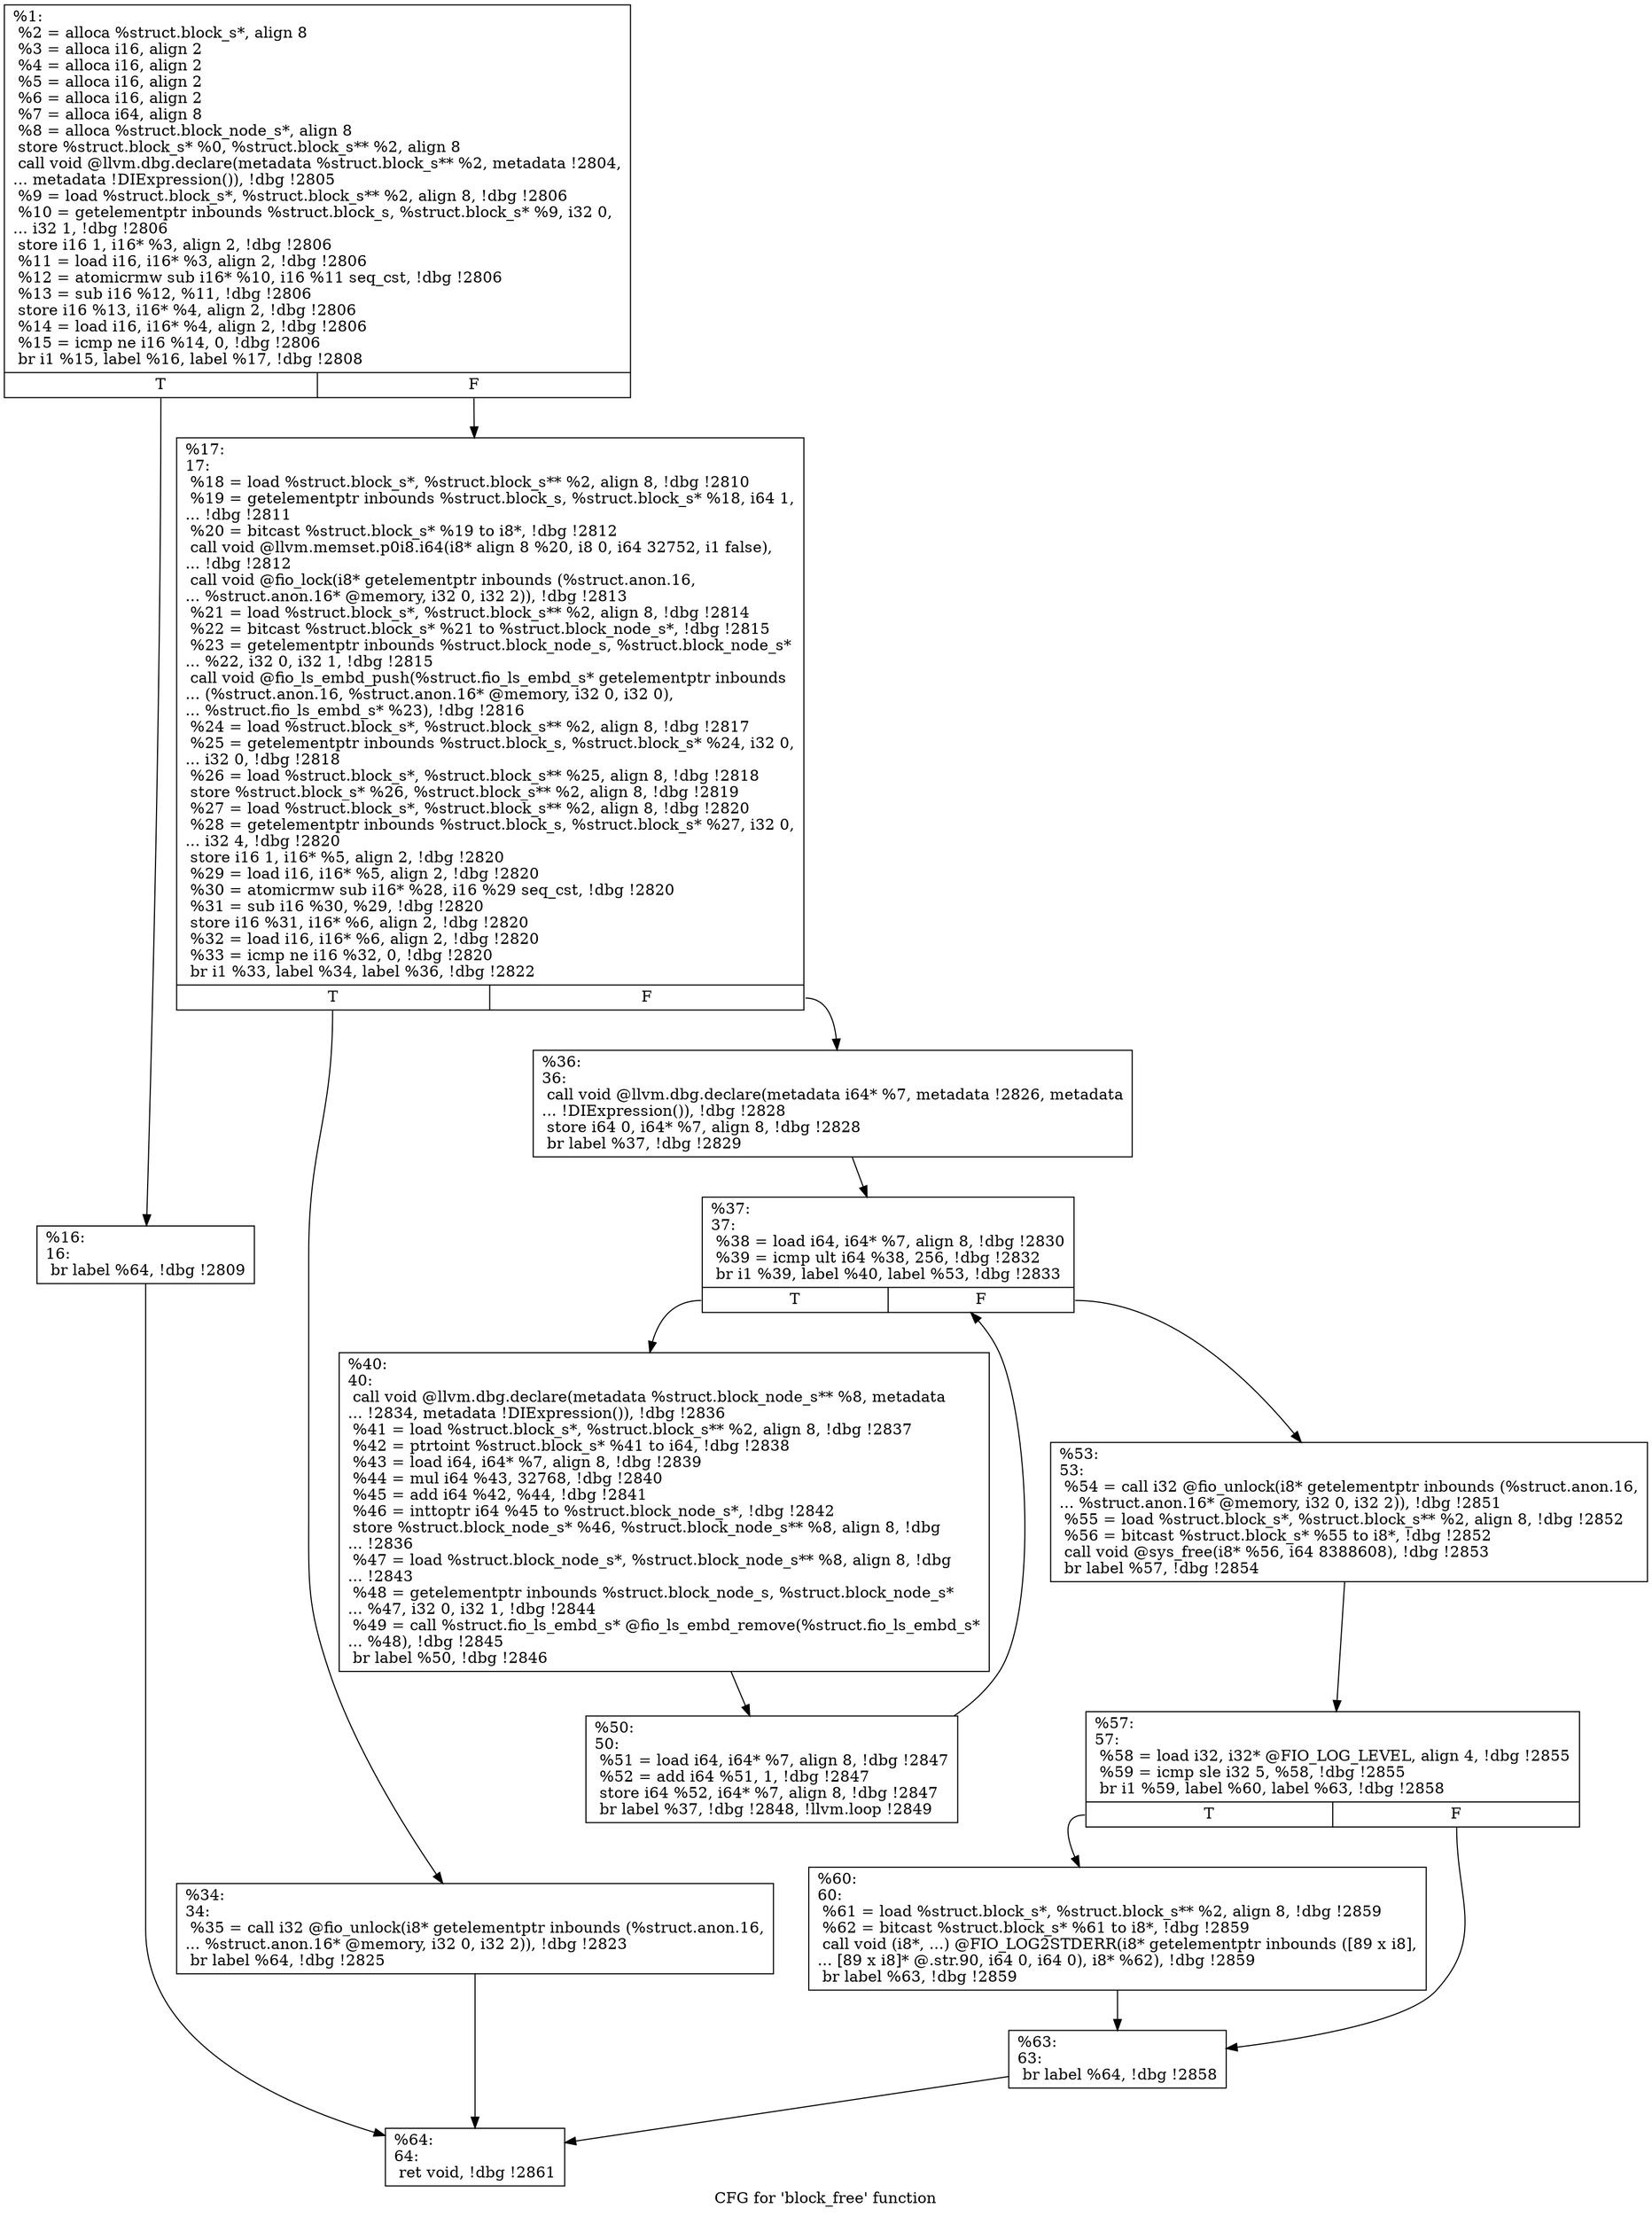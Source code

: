 digraph "CFG for 'block_free' function" {
	label="CFG for 'block_free' function";

	Node0x5568513fc1a0 [shape=record,label="{%1:\l  %2 = alloca %struct.block_s*, align 8\l  %3 = alloca i16, align 2\l  %4 = alloca i16, align 2\l  %5 = alloca i16, align 2\l  %6 = alloca i16, align 2\l  %7 = alloca i64, align 8\l  %8 = alloca %struct.block_node_s*, align 8\l  store %struct.block_s* %0, %struct.block_s** %2, align 8\l  call void @llvm.dbg.declare(metadata %struct.block_s** %2, metadata !2804,\l... metadata !DIExpression()), !dbg !2805\l  %9 = load %struct.block_s*, %struct.block_s** %2, align 8, !dbg !2806\l  %10 = getelementptr inbounds %struct.block_s, %struct.block_s* %9, i32 0,\l... i32 1, !dbg !2806\l  store i16 1, i16* %3, align 2, !dbg !2806\l  %11 = load i16, i16* %3, align 2, !dbg !2806\l  %12 = atomicrmw sub i16* %10, i16 %11 seq_cst, !dbg !2806\l  %13 = sub i16 %12, %11, !dbg !2806\l  store i16 %13, i16* %4, align 2, !dbg !2806\l  %14 = load i16, i16* %4, align 2, !dbg !2806\l  %15 = icmp ne i16 %14, 0, !dbg !2806\l  br i1 %15, label %16, label %17, !dbg !2808\l|{<s0>T|<s1>F}}"];
	Node0x5568513fc1a0:s0 -> Node0x5568513fcd40;
	Node0x5568513fc1a0:s1 -> Node0x5568513fcd90;
	Node0x5568513fcd40 [shape=record,label="{%16:\l16:                                               \l  br label %64, !dbg !2809\l}"];
	Node0x5568513fcd40 -> Node0x5568513fd0b0;
	Node0x5568513fcd90 [shape=record,label="{%17:\l17:                                               \l  %18 = load %struct.block_s*, %struct.block_s** %2, align 8, !dbg !2810\l  %19 = getelementptr inbounds %struct.block_s, %struct.block_s* %18, i64 1,\l... !dbg !2811\l  %20 = bitcast %struct.block_s* %19 to i8*, !dbg !2812\l  call void @llvm.memset.p0i8.i64(i8* align 8 %20, i8 0, i64 32752, i1 false),\l... !dbg !2812\l  call void @fio_lock(i8* getelementptr inbounds (%struct.anon.16,\l... %struct.anon.16* @memory, i32 0, i32 2)), !dbg !2813\l  %21 = load %struct.block_s*, %struct.block_s** %2, align 8, !dbg !2814\l  %22 = bitcast %struct.block_s* %21 to %struct.block_node_s*, !dbg !2815\l  %23 = getelementptr inbounds %struct.block_node_s, %struct.block_node_s*\l... %22, i32 0, i32 1, !dbg !2815\l  call void @fio_ls_embd_push(%struct.fio_ls_embd_s* getelementptr inbounds\l... (%struct.anon.16, %struct.anon.16* @memory, i32 0, i32 0),\l... %struct.fio_ls_embd_s* %23), !dbg !2816\l  %24 = load %struct.block_s*, %struct.block_s** %2, align 8, !dbg !2817\l  %25 = getelementptr inbounds %struct.block_s, %struct.block_s* %24, i32 0,\l... i32 0, !dbg !2818\l  %26 = load %struct.block_s*, %struct.block_s** %25, align 8, !dbg !2818\l  store %struct.block_s* %26, %struct.block_s** %2, align 8, !dbg !2819\l  %27 = load %struct.block_s*, %struct.block_s** %2, align 8, !dbg !2820\l  %28 = getelementptr inbounds %struct.block_s, %struct.block_s* %27, i32 0,\l... i32 4, !dbg !2820\l  store i16 1, i16* %5, align 2, !dbg !2820\l  %29 = load i16, i16* %5, align 2, !dbg !2820\l  %30 = atomicrmw sub i16* %28, i16 %29 seq_cst, !dbg !2820\l  %31 = sub i16 %30, %29, !dbg !2820\l  store i16 %31, i16* %6, align 2, !dbg !2820\l  %32 = load i16, i16* %6, align 2, !dbg !2820\l  %33 = icmp ne i16 %32, 0, !dbg !2820\l  br i1 %33, label %34, label %36, !dbg !2822\l|{<s0>T|<s1>F}}"];
	Node0x5568513fcd90:s0 -> Node0x5568513fcde0;
	Node0x5568513fcd90:s1 -> Node0x5568513fce30;
	Node0x5568513fcde0 [shape=record,label="{%34:\l34:                                               \l  %35 = call i32 @fio_unlock(i8* getelementptr inbounds (%struct.anon.16,\l... %struct.anon.16* @memory, i32 0, i32 2)), !dbg !2823\l  br label %64, !dbg !2825\l}"];
	Node0x5568513fcde0 -> Node0x5568513fd0b0;
	Node0x5568513fce30 [shape=record,label="{%36:\l36:                                               \l  call void @llvm.dbg.declare(metadata i64* %7, metadata !2826, metadata\l... !DIExpression()), !dbg !2828\l  store i64 0, i64* %7, align 8, !dbg !2828\l  br label %37, !dbg !2829\l}"];
	Node0x5568513fce30 -> Node0x5568513fce80;
	Node0x5568513fce80 [shape=record,label="{%37:\l37:                                               \l  %38 = load i64, i64* %7, align 8, !dbg !2830\l  %39 = icmp ult i64 %38, 256, !dbg !2832\l  br i1 %39, label %40, label %53, !dbg !2833\l|{<s0>T|<s1>F}}"];
	Node0x5568513fce80:s0 -> Node0x5568513fced0;
	Node0x5568513fce80:s1 -> Node0x5568513fcf70;
	Node0x5568513fced0 [shape=record,label="{%40:\l40:                                               \l  call void @llvm.dbg.declare(metadata %struct.block_node_s** %8, metadata\l... !2834, metadata !DIExpression()), !dbg !2836\l  %41 = load %struct.block_s*, %struct.block_s** %2, align 8, !dbg !2837\l  %42 = ptrtoint %struct.block_s* %41 to i64, !dbg !2838\l  %43 = load i64, i64* %7, align 8, !dbg !2839\l  %44 = mul i64 %43, 32768, !dbg !2840\l  %45 = add i64 %42, %44, !dbg !2841\l  %46 = inttoptr i64 %45 to %struct.block_node_s*, !dbg !2842\l  store %struct.block_node_s* %46, %struct.block_node_s** %8, align 8, !dbg\l... !2836\l  %47 = load %struct.block_node_s*, %struct.block_node_s** %8, align 8, !dbg\l... !2843\l  %48 = getelementptr inbounds %struct.block_node_s, %struct.block_node_s*\l... %47, i32 0, i32 1, !dbg !2844\l  %49 = call %struct.fio_ls_embd_s* @fio_ls_embd_remove(%struct.fio_ls_embd_s*\l... %48), !dbg !2845\l  br label %50, !dbg !2846\l}"];
	Node0x5568513fced0 -> Node0x5568513fcf20;
	Node0x5568513fcf20 [shape=record,label="{%50:\l50:                                               \l  %51 = load i64, i64* %7, align 8, !dbg !2847\l  %52 = add i64 %51, 1, !dbg !2847\l  store i64 %52, i64* %7, align 8, !dbg !2847\l  br label %37, !dbg !2848, !llvm.loop !2849\l}"];
	Node0x5568513fcf20 -> Node0x5568513fce80;
	Node0x5568513fcf70 [shape=record,label="{%53:\l53:                                               \l  %54 = call i32 @fio_unlock(i8* getelementptr inbounds (%struct.anon.16,\l... %struct.anon.16* @memory, i32 0, i32 2)), !dbg !2851\l  %55 = load %struct.block_s*, %struct.block_s** %2, align 8, !dbg !2852\l  %56 = bitcast %struct.block_s* %55 to i8*, !dbg !2852\l  call void @sys_free(i8* %56, i64 8388608), !dbg !2853\l  br label %57, !dbg !2854\l}"];
	Node0x5568513fcf70 -> Node0x5568513fcfc0;
	Node0x5568513fcfc0 [shape=record,label="{%57:\l57:                                               \l  %58 = load i32, i32* @FIO_LOG_LEVEL, align 4, !dbg !2855\l  %59 = icmp sle i32 5, %58, !dbg !2855\l  br i1 %59, label %60, label %63, !dbg !2858\l|{<s0>T|<s1>F}}"];
	Node0x5568513fcfc0:s0 -> Node0x5568513fd010;
	Node0x5568513fcfc0:s1 -> Node0x5568513fd060;
	Node0x5568513fd010 [shape=record,label="{%60:\l60:                                               \l  %61 = load %struct.block_s*, %struct.block_s** %2, align 8, !dbg !2859\l  %62 = bitcast %struct.block_s* %61 to i8*, !dbg !2859\l  call void (i8*, ...) @FIO_LOG2STDERR(i8* getelementptr inbounds ([89 x i8],\l... [89 x i8]* @.str.90, i64 0, i64 0), i8* %62), !dbg !2859\l  br label %63, !dbg !2859\l}"];
	Node0x5568513fd010 -> Node0x5568513fd060;
	Node0x5568513fd060 [shape=record,label="{%63:\l63:                                               \l  br label %64, !dbg !2858\l}"];
	Node0x5568513fd060 -> Node0x5568513fd0b0;
	Node0x5568513fd0b0 [shape=record,label="{%64:\l64:                                               \l  ret void, !dbg !2861\l}"];
}
